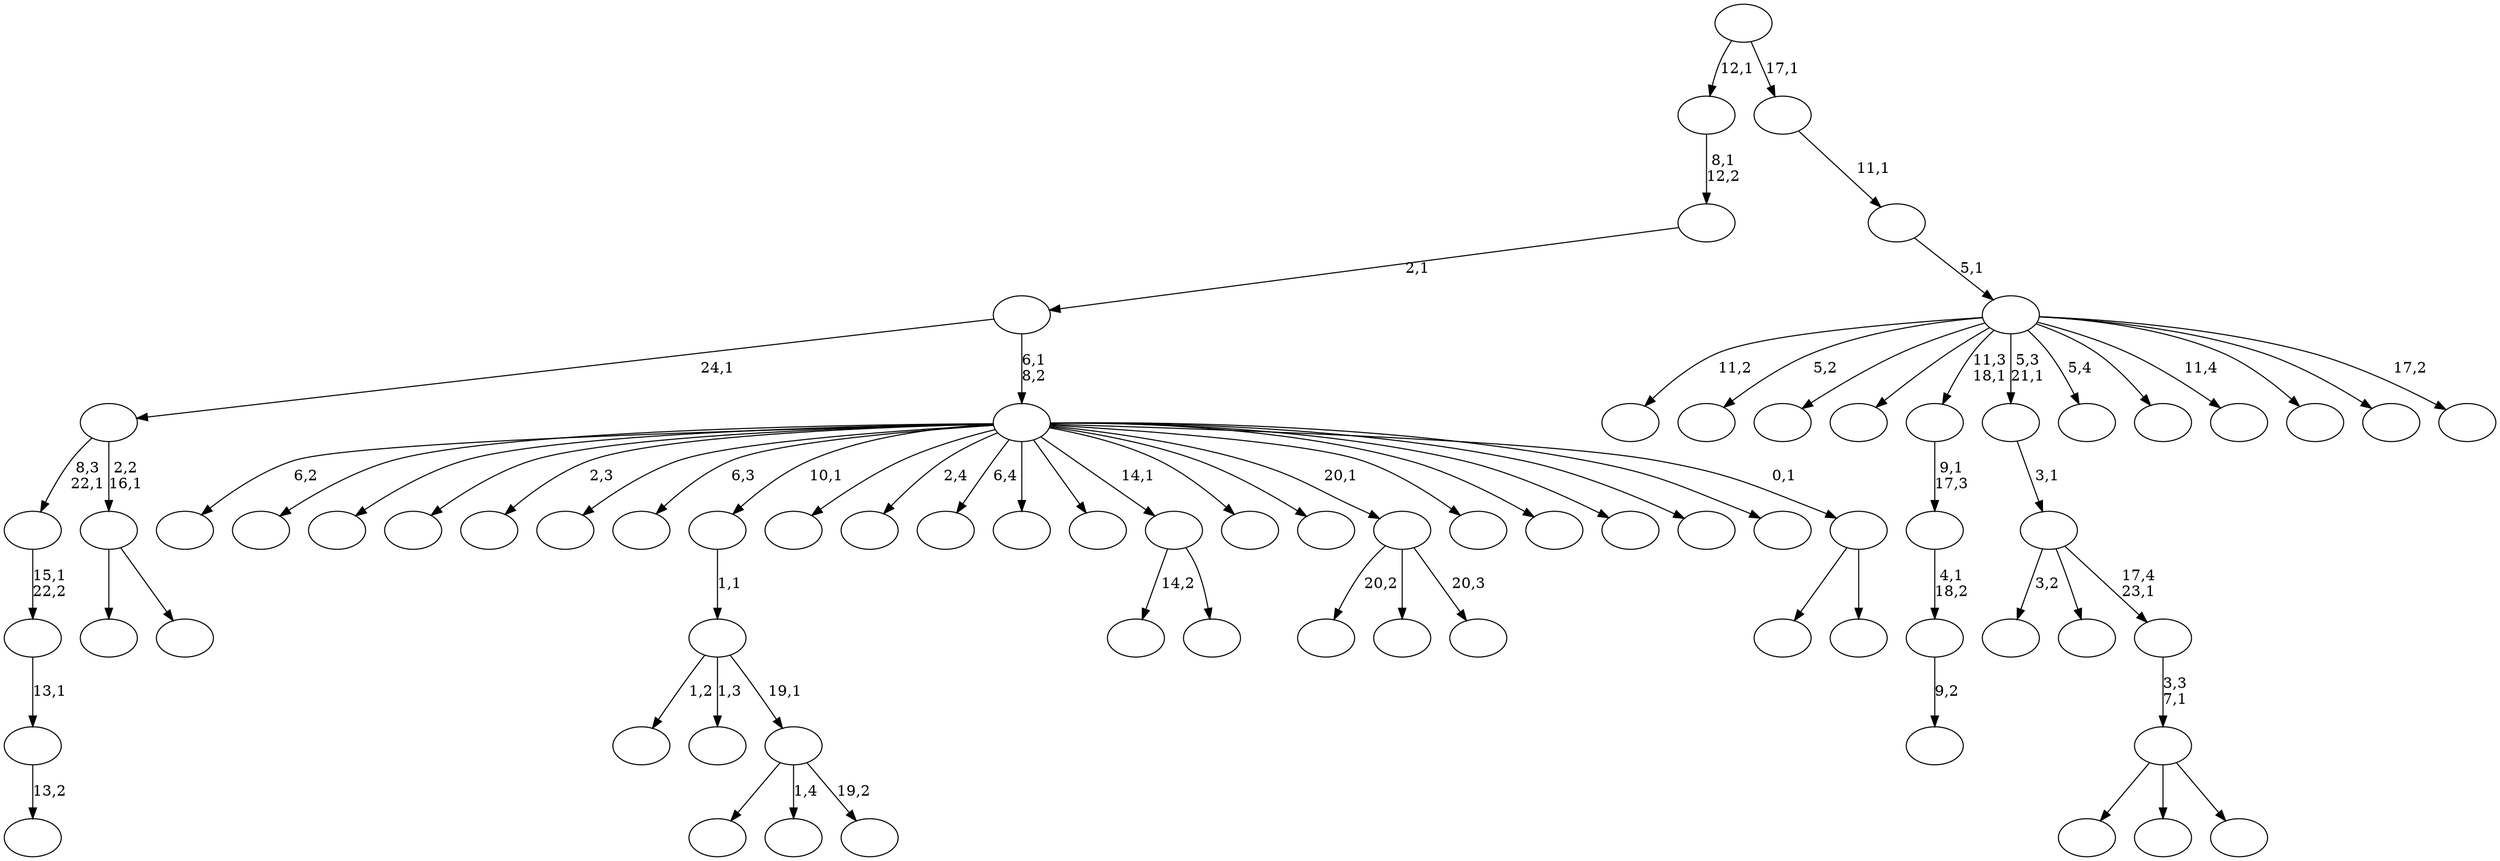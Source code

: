 digraph T {
	75 [label=""]
	74 [label=""]
	73 [label=""]
	72 [label=""]
	71 [label=""]
	70 [label=""]
	69 [label=""]
	68 [label=""]
	67 [label=""]
	66 [label=""]
	65 [label=""]
	64 [label=""]
	63 [label=""]
	62 [label=""]
	61 [label=""]
	60 [label=""]
	59 [label=""]
	58 [label=""]
	57 [label=""]
	56 [label=""]
	55 [label=""]
	54 [label=""]
	53 [label=""]
	52 [label=""]
	51 [label=""]
	50 [label=""]
	49 [label=""]
	48 [label=""]
	47 [label=""]
	46 [label=""]
	45 [label=""]
	44 [label=""]
	43 [label=""]
	42 [label=""]
	41 [label=""]
	40 [label=""]
	39 [label=""]
	38 [label=""]
	37 [label=""]
	36 [label=""]
	35 [label=""]
	34 [label=""]
	33 [label=""]
	32 [label=""]
	31 [label=""]
	30 [label=""]
	29 [label=""]
	28 [label=""]
	27 [label=""]
	26 [label=""]
	25 [label=""]
	24 [label=""]
	23 [label=""]
	22 [label=""]
	21 [label=""]
	20 [label=""]
	19 [label=""]
	18 [label=""]
	17 [label=""]
	16 [label=""]
	15 [label=""]
	14 [label=""]
	13 [label=""]
	12 [label=""]
	11 [label=""]
	10 [label=""]
	9 [label=""]
	8 [label=""]
	7 [label=""]
	6 [label=""]
	5 [label=""]
	4 [label=""]
	3 [label=""]
	2 [label=""]
	1 [label=""]
	0 [label=""]
	69 -> 70 [label="13,2"]
	68 -> 69 [label="13,1"]
	67 -> 68 [label="15,1\n22,2"]
	50 -> 75 [label=""]
	50 -> 58 [label="1,4"]
	50 -> 51 [label="19,2"]
	49 -> 74 [label="1,2"]
	49 -> 54 [label="1,3"]
	49 -> 50 [label="19,1"]
	48 -> 49 [label="1,1"]
	40 -> 41 [label="9,2"]
	39 -> 40 [label="4,1\n18,2"]
	38 -> 39 [label="9,1\n17,3"]
	33 -> 52 [label="14,2"]
	33 -> 34 [label=""]
	29 -> 57 [label="20,2"]
	29 -> 53 [label=""]
	29 -> 30 [label="20,3"]
	27 -> 72 [label=""]
	27 -> 66 [label=""]
	27 -> 28 [label=""]
	26 -> 27 [label="3,3\n7,1"]
	25 -> 64 [label="3,2"]
	25 -> 47 [label=""]
	25 -> 26 [label="17,4\n23,1"]
	24 -> 25 [label="3,1"]
	22 -> 37 [label=""]
	22 -> 23 [label=""]
	21 -> 67 [label="8,3\n22,1"]
	21 -> 22 [label="2,2\n16,1"]
	9 -> 60 [label=""]
	9 -> 10 [label=""]
	8 -> 73 [label="6,2"]
	8 -> 63 [label=""]
	8 -> 62 [label=""]
	8 -> 61 [label=""]
	8 -> 59 [label="2,3"]
	8 -> 56 [label=""]
	8 -> 55 [label="6,3"]
	8 -> 48 [label="10,1"]
	8 -> 46 [label=""]
	8 -> 45 [label="2,4"]
	8 -> 42 [label="6,4"]
	8 -> 36 [label=""]
	8 -> 35 [label=""]
	8 -> 33 [label="14,1"]
	8 -> 32 [label=""]
	8 -> 31 [label=""]
	8 -> 29 [label="20,1"]
	8 -> 20 [label=""]
	8 -> 17 [label=""]
	8 -> 16 [label=""]
	8 -> 14 [label=""]
	8 -> 12 [label=""]
	8 -> 9 [label="0,1"]
	7 -> 21 [label="24,1"]
	7 -> 8 [label="6,1\n8,2"]
	6 -> 7 [label="2,1"]
	5 -> 6 [label="8,1\n12,2"]
	3 -> 71 [label="11,2"]
	3 -> 65 [label="5,2"]
	3 -> 44 [label=""]
	3 -> 43 [label=""]
	3 -> 38 [label="11,3\n18,1"]
	3 -> 24 [label="5,3\n21,1"]
	3 -> 19 [label="5,4"]
	3 -> 18 [label=""]
	3 -> 15 [label="11,4"]
	3 -> 13 [label=""]
	3 -> 11 [label=""]
	3 -> 4 [label="17,2"]
	2 -> 3 [label="5,1"]
	1 -> 2 [label="11,1"]
	0 -> 5 [label="12,1"]
	0 -> 1 [label="17,1"]
}
